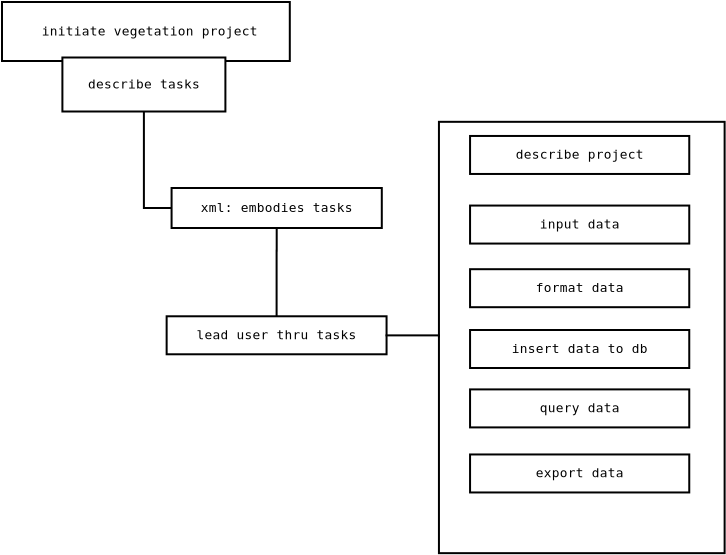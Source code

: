 <?xml version="1.0"?>
<diagram xmlns:dia="http://www.lysator.liu.se/~alla/dia/">
  <diagramdata>
    <attribute name="background">
      <color val="#ffffff"/>
    </attribute>
    <attribute name="paper">
      <composite type="paper">
        <attribute name="name">
          <string>#A4#</string>
        </attribute>
        <attribute name="tmargin">
          <real val="2.82"/>
        </attribute>
        <attribute name="bmargin">
          <real val="2.82"/>
        </attribute>
        <attribute name="lmargin">
          <real val="2.82"/>
        </attribute>
        <attribute name="rmargin">
          <real val="2.82"/>
        </attribute>
        <attribute name="is_portrait">
          <boolean val="true"/>
        </attribute>
        <attribute name="scaling">
          <real val="1"/>
        </attribute>
        <attribute name="fitto">
          <boolean val="false"/>
        </attribute>
      </composite>
    </attribute>
  </diagramdata>
  <layer name="Background" visible="true">
    <object type="Standard - Box" version="0" id="O0">
      <attribute name="obj_pos">
        <point val="22.696,4.157"/>
      </attribute>
      <attribute name="obj_bb">
        <rectangle val="22.646,4.107;37.03,25.774"/>
      </attribute>
      <attribute name="elem_corner">
        <point val="22.696,4.157"/>
      </attribute>
      <attribute name="elem_width">
        <real val="14.284"/>
      </attribute>
      <attribute name="elem_height">
        <real val="21.567"/>
      </attribute>
      <attribute name="show_background">
        <boolean val="true"/>
      </attribute>
    </object>
    <object type="Standard - Text" version="0" id="O1">
      <attribute name="obj_pos">
        <point val="18.919,0.566"/>
      </attribute>
      <attribute name="obj_bb">
        <rectangle val="18.919,-0.177;18.919,0.823"/>
      </attribute>
      <attribute name="text">
        <composite type="text">
          <attribute name="string">
            <string>##</string>
          </attribute>
          <attribute name="font">
            <font name="Courier"/>
          </attribute>
          <attribute name="height">
            <real val="1"/>
          </attribute>
          <attribute name="pos">
            <point val="18.919,0.566"/>
          </attribute>
          <attribute name="color">
            <color val="#000000"/>
          </attribute>
          <attribute name="alignment">
            <enum val="1"/>
          </attribute>
        </composite>
      </attribute>
    </object>
    <object type="Flowchart - Box" version="0" id="O2">
      <attribute name="obj_pos">
        <point val="0.849,-1.834"/>
      </attribute>
      <attribute name="obj_bb">
        <rectangle val="0.799,-1.884;15.288,1.166"/>
      </attribute>
      <attribute name="elem_corner">
        <point val="0.849,-1.834"/>
      </attribute>
      <attribute name="elem_width">
        <real val="14.39"/>
      </attribute>
      <attribute name="elem_height">
        <real val="2.95"/>
      </attribute>
      <attribute name="show_background">
        <boolean val="true"/>
      </attribute>
      <attribute name="padding">
        <real val="0.5"/>
      </attribute>
      <attribute name="text">
        <composite type="text">
          <attribute name="string">
            <string>#initiate vegetation project#</string>
          </attribute>
          <attribute name="font">
            <font name="Courier"/>
          </attribute>
          <attribute name="height">
            <real val="0.8"/>
          </attribute>
          <attribute name="pos">
            <point val="8.044,-0.164"/>
          </attribute>
          <attribute name="color">
            <color val="#000000"/>
          </attribute>
          <attribute name="alignment">
            <enum val="1"/>
          </attribute>
        </composite>
      </attribute>
    </object>
    <object type="Flowchart - Box" version="0" id="O3">
      <attribute name="obj_pos">
        <point val="9.081,13.88"/>
      </attribute>
      <attribute name="obj_bb">
        <rectangle val="9.031,13.83;20.127,15.83"/>
      </attribute>
      <attribute name="elem_corner">
        <point val="9.081,13.88"/>
      </attribute>
      <attribute name="elem_width">
        <real val="10.996"/>
      </attribute>
      <attribute name="elem_height">
        <real val="1.9"/>
      </attribute>
      <attribute name="show_background">
        <boolean val="true"/>
      </attribute>
      <attribute name="padding">
        <real val="0.5"/>
      </attribute>
      <attribute name="text">
        <composite type="text">
          <attribute name="string">
            <string>#lead user thru tasks#</string>
          </attribute>
          <attribute name="font">
            <font name="Courier"/>
          </attribute>
          <attribute name="height">
            <real val="0.8"/>
          </attribute>
          <attribute name="pos">
            <point val="14.579,15.025"/>
          </attribute>
          <attribute name="color">
            <color val="#000000"/>
          </attribute>
          <attribute name="alignment">
            <enum val="1"/>
          </attribute>
        </composite>
      </attribute>
    </object>
    <object type="Flowchart - Box" version="0" id="O4">
      <attribute name="obj_pos">
        <point val="9.328,7.466"/>
      </attribute>
      <attribute name="obj_bb">
        <rectangle val="9.278,7.416;19.889,9.516"/>
      </attribute>
      <attribute name="elem_corner">
        <point val="9.328,7.466"/>
      </attribute>
      <attribute name="elem_width">
        <real val="10.511"/>
      </attribute>
      <attribute name="elem_height">
        <real val="2"/>
      </attribute>
      <attribute name="show_background">
        <boolean val="true"/>
      </attribute>
      <attribute name="padding">
        <real val="0.5"/>
      </attribute>
      <attribute name="text">
        <composite type="text">
          <attribute name="string">
            <string>#xml: embodies tasks#</string>
          </attribute>
          <attribute name="font">
            <font name="Courier"/>
          </attribute>
          <attribute name="height">
            <real val="0.8"/>
          </attribute>
          <attribute name="pos">
            <point val="14.584,8.661"/>
          </attribute>
          <attribute name="color">
            <color val="#000000"/>
          </attribute>
          <attribute name="alignment">
            <enum val="1"/>
          </attribute>
        </composite>
      </attribute>
    </object>
    <object type="Flowchart - Box" version="0" id="O5">
      <attribute name="obj_pos">
        <point val="3.869,0.941"/>
      </attribute>
      <attribute name="obj_bb">
        <rectangle val="3.819,0.891;12.069,3.691"/>
      </attribute>
      <attribute name="elem_corner">
        <point val="3.869,0.941"/>
      </attribute>
      <attribute name="elem_width">
        <real val="8.15"/>
      </attribute>
      <attribute name="elem_height">
        <real val="2.7"/>
      </attribute>
      <attribute name="show_background">
        <boolean val="true"/>
      </attribute>
      <attribute name="padding">
        <real val="0.5"/>
      </attribute>
      <attribute name="text">
        <composite type="text">
          <attribute name="string">
            <string>#describe tasks#</string>
          </attribute>
          <attribute name="font">
            <font name="Courier"/>
          </attribute>
          <attribute name="height">
            <real val="0.8"/>
          </attribute>
          <attribute name="pos">
            <point val="7.944,2.486"/>
          </attribute>
          <attribute name="color">
            <color val="#000000"/>
          </attribute>
          <attribute name="alignment">
            <enum val="1"/>
          </attribute>
        </composite>
      </attribute>
    </object>
    <object type="Standard - ZigZagLine" version="0" id="O6">
      <attribute name="obj_pos">
        <point val="7.944,3.641"/>
      </attribute>
      <attribute name="obj_bb">
        <rectangle val="7.894,3.591;9.378,8.516"/>
      </attribute>
      <attribute name="orth_points">
        <point val="7.944,3.641"/>
        <point val="7.944,8.466"/>
        <point val="9.328,8.466"/>
        <point val="9.328,8.466"/>
      </attribute>
      <attribute name="orth_orient">
        <enum val="1"/>
        <enum val="0"/>
        <enum val="1"/>
      </attribute>
      <connections>
        <connection handle="0" to="O5" connection="13"/>
        <connection handle="1" to="O4" connection="7"/>
      </connections>
    </object>
    <object type="Flowchart - Box" version="0" id="O7">
      <attribute name="obj_pos">
        <point val="24.252,4.864"/>
      </attribute>
      <attribute name="obj_bb">
        <rectangle val="24.202,4.814;35.262,6.814"/>
      </attribute>
      <attribute name="elem_corner">
        <point val="24.252,4.864"/>
      </attribute>
      <attribute name="elem_width">
        <real val="10.96"/>
      </attribute>
      <attribute name="elem_height">
        <real val="1.9"/>
      </attribute>
      <attribute name="show_background">
        <boolean val="true"/>
      </attribute>
      <attribute name="padding">
        <real val="0.5"/>
      </attribute>
      <attribute name="text">
        <composite type="text">
          <attribute name="string">
            <string>#describe project#</string>
          </attribute>
          <attribute name="font">
            <font name="Courier"/>
          </attribute>
          <attribute name="height">
            <real val="0.8"/>
          </attribute>
          <attribute name="pos">
            <point val="29.732,6.009"/>
          </attribute>
          <attribute name="color">
            <color val="#000000"/>
          </attribute>
          <attribute name="alignment">
            <enum val="1"/>
          </attribute>
        </composite>
      </attribute>
    </object>
    <object type="Flowchart - Box" version="0" id="O8">
      <attribute name="obj_pos">
        <point val="24.252,20.789"/>
      </attribute>
      <attribute name="obj_bb">
        <rectangle val="24.202,20.739;35.262,22.739"/>
      </attribute>
      <attribute name="elem_corner">
        <point val="24.252,20.789"/>
      </attribute>
      <attribute name="elem_width">
        <real val="10.96"/>
      </attribute>
      <attribute name="elem_height">
        <real val="1.9"/>
      </attribute>
      <attribute name="show_background">
        <boolean val="true"/>
      </attribute>
      <attribute name="padding">
        <real val="0.5"/>
      </attribute>
      <attribute name="text">
        <composite type="text">
          <attribute name="string">
            <string>#export data#</string>
          </attribute>
          <attribute name="font">
            <font name="Courier"/>
          </attribute>
          <attribute name="height">
            <real val="0.8"/>
          </attribute>
          <attribute name="pos">
            <point val="29.732,21.934"/>
          </attribute>
          <attribute name="color">
            <color val="#000000"/>
          </attribute>
          <attribute name="alignment">
            <enum val="1"/>
          </attribute>
        </composite>
      </attribute>
    </object>
    <object type="Flowchart - Box" version="0" id="O9">
      <attribute name="obj_pos">
        <point val="24.252,17.536"/>
      </attribute>
      <attribute name="obj_bb">
        <rectangle val="24.202,17.486;35.262,19.486"/>
      </attribute>
      <attribute name="elem_corner">
        <point val="24.252,17.536"/>
      </attribute>
      <attribute name="elem_width">
        <real val="10.96"/>
      </attribute>
      <attribute name="elem_height">
        <real val="1.9"/>
      </attribute>
      <attribute name="show_background">
        <boolean val="true"/>
      </attribute>
      <attribute name="padding">
        <real val="0.5"/>
      </attribute>
      <attribute name="text">
        <composite type="text">
          <attribute name="string">
            <string>#query data#</string>
          </attribute>
          <attribute name="font">
            <font name="Courier"/>
          </attribute>
          <attribute name="height">
            <real val="0.8"/>
          </attribute>
          <attribute name="pos">
            <point val="29.732,18.681"/>
          </attribute>
          <attribute name="color">
            <color val="#000000"/>
          </attribute>
          <attribute name="alignment">
            <enum val="1"/>
          </attribute>
        </composite>
      </attribute>
    </object>
    <object type="Flowchart - Box" version="0" id="O10">
      <attribute name="obj_pos">
        <point val="24.252,14.566"/>
      </attribute>
      <attribute name="obj_bb">
        <rectangle val="24.202,14.516;35.262,16.516"/>
      </attribute>
      <attribute name="elem_corner">
        <point val="24.252,14.566"/>
      </attribute>
      <attribute name="elem_width">
        <real val="10.96"/>
      </attribute>
      <attribute name="elem_height">
        <real val="1.9"/>
      </attribute>
      <attribute name="show_background">
        <boolean val="true"/>
      </attribute>
      <attribute name="padding">
        <real val="0.5"/>
      </attribute>
      <attribute name="text">
        <composite type="text">
          <attribute name="string">
            <string>#insert data to db#</string>
          </attribute>
          <attribute name="font">
            <font name="Courier"/>
          </attribute>
          <attribute name="height">
            <real val="0.8"/>
          </attribute>
          <attribute name="pos">
            <point val="29.732,15.711"/>
          </attribute>
          <attribute name="color">
            <color val="#000000"/>
          </attribute>
          <attribute name="alignment">
            <enum val="1"/>
          </attribute>
        </composite>
      </attribute>
    </object>
    <object type="Flowchart - Box" version="0" id="O11">
      <attribute name="obj_pos">
        <point val="24.252,11.526"/>
      </attribute>
      <attribute name="obj_bb">
        <rectangle val="24.202,11.476;35.262,13.476"/>
      </attribute>
      <attribute name="elem_corner">
        <point val="24.252,11.526"/>
      </attribute>
      <attribute name="elem_width">
        <real val="10.96"/>
      </attribute>
      <attribute name="elem_height">
        <real val="1.9"/>
      </attribute>
      <attribute name="show_background">
        <boolean val="true"/>
      </attribute>
      <attribute name="padding">
        <real val="0.5"/>
      </attribute>
      <attribute name="text">
        <composite type="text">
          <attribute name="string">
            <string>#format data#</string>
          </attribute>
          <attribute name="font">
            <font name="Courier"/>
          </attribute>
          <attribute name="height">
            <real val="0.8"/>
          </attribute>
          <attribute name="pos">
            <point val="29.732,12.671"/>
          </attribute>
          <attribute name="color">
            <color val="#000000"/>
          </attribute>
          <attribute name="alignment">
            <enum val="1"/>
          </attribute>
        </composite>
      </attribute>
    </object>
    <object type="Flowchart - Box" version="0" id="O12">
      <attribute name="obj_pos">
        <point val="24.252,8.344"/>
      </attribute>
      <attribute name="obj_bb">
        <rectangle val="24.202,8.294;35.262,10.294"/>
      </attribute>
      <attribute name="elem_corner">
        <point val="24.252,8.344"/>
      </attribute>
      <attribute name="elem_width">
        <real val="10.96"/>
      </attribute>
      <attribute name="elem_height">
        <real val="1.9"/>
      </attribute>
      <attribute name="show_background">
        <boolean val="true"/>
      </attribute>
      <attribute name="padding">
        <real val="0.5"/>
      </attribute>
      <attribute name="text">
        <composite type="text">
          <attribute name="string">
            <string>#input data#</string>
          </attribute>
          <attribute name="font">
            <font name="Courier"/>
          </attribute>
          <attribute name="height">
            <real val="0.8"/>
          </attribute>
          <attribute name="pos">
            <point val="29.732,9.489"/>
          </attribute>
          <attribute name="color">
            <color val="#000000"/>
          </attribute>
          <attribute name="alignment">
            <enum val="1"/>
          </attribute>
        </composite>
      </attribute>
    </object>
    <object type="Standard - ZigZagLine" version="0" id="O13">
      <attribute name="obj_pos">
        <point val="14.584,9.466"/>
      </attribute>
      <attribute name="obj_bb">
        <rectangle val="14.529,9.416;14.634,13.93"/>
      </attribute>
      <attribute name="orth_points">
        <point val="14.584,9.466"/>
        <point val="14.584,10.602"/>
        <point val="14.579,10.602"/>
        <point val="14.579,13.88"/>
      </attribute>
      <attribute name="orth_orient">
        <enum val="1"/>
        <enum val="0"/>
        <enum val="1"/>
      </attribute>
      <connections>
        <connection handle="0" to="O4" connection="13"/>
        <connection handle="1" to="O3" connection="2"/>
      </connections>
    </object>
    <object type="Standard - ZigZagLine" version="0" id="O14">
      <attribute name="obj_pos">
        <point val="20.077,14.83"/>
      </attribute>
      <attribute name="obj_bb">
        <rectangle val="20.027,14.78;22.746,14.991"/>
      </attribute>
      <attribute name="orth_points">
        <point val="20.077,14.83"/>
        <point val="20.077,14.835"/>
        <point val="22.696,14.835"/>
        <point val="22.696,14.941"/>
      </attribute>
      <attribute name="orth_orient">
        <enum val="1"/>
        <enum val="0"/>
        <enum val="1"/>
      </attribute>
      <connections>
        <connection handle="0" to="O3" connection="8"/>
        <connection handle="1" to="O0" connection="3"/>
      </connections>
    </object>
  </layer>
</diagram>
